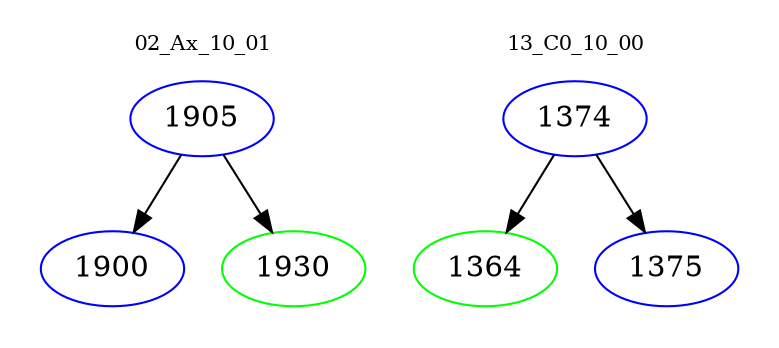 digraph{
subgraph cluster_0 {
color = white
label = "02_Ax_10_01";
fontsize=10;
T0_1905 [label="1905", color="blue"]
T0_1905 -> T0_1900 [color="black"]
T0_1900 [label="1900", color="blue"]
T0_1905 -> T0_1930 [color="black"]
T0_1930 [label="1930", color="green"]
}
subgraph cluster_1 {
color = white
label = "13_C0_10_00";
fontsize=10;
T1_1374 [label="1374", color="blue"]
T1_1374 -> T1_1364 [color="black"]
T1_1364 [label="1364", color="green"]
T1_1374 -> T1_1375 [color="black"]
T1_1375 [label="1375", color="blue"]
}
}
